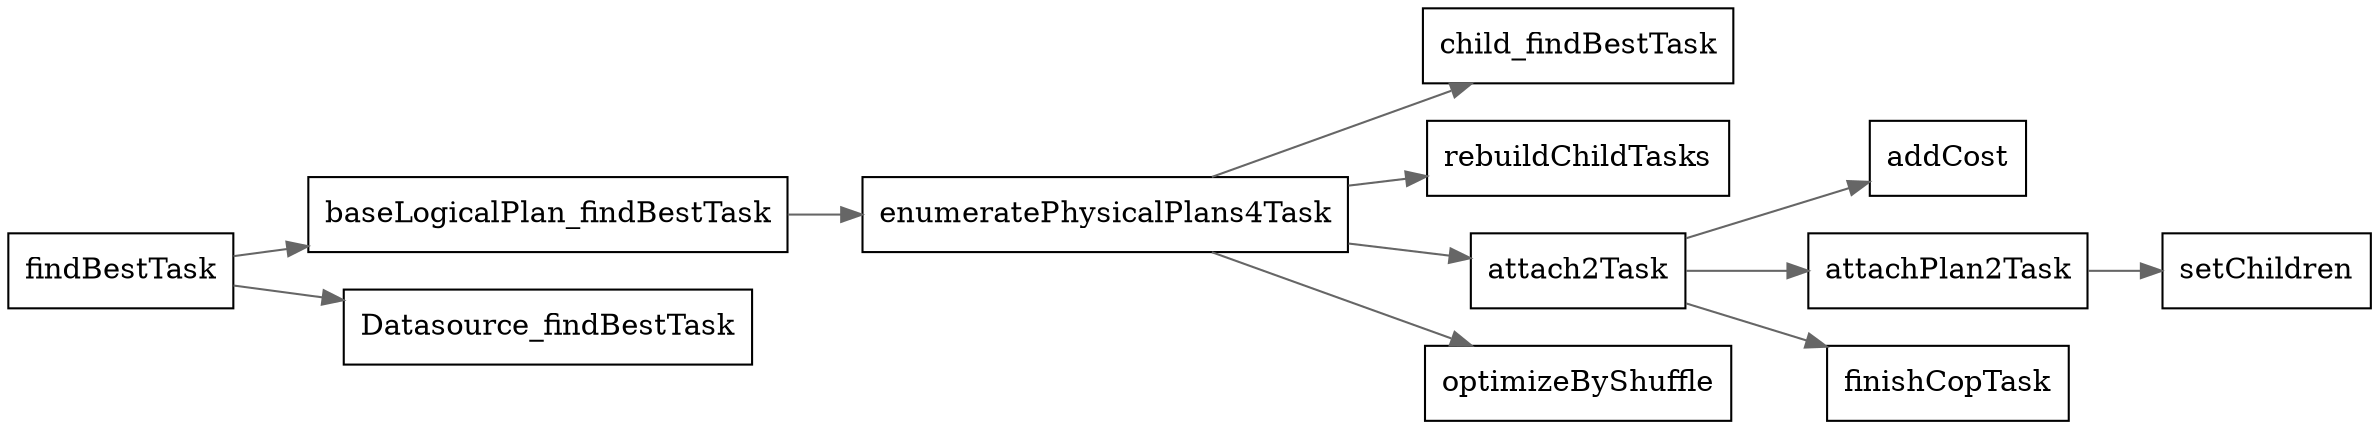 digraph findBestTask {
  node[shape=box];
  edge[color=gray40];
  newrank=true;
  rankdir=LR;

  baseLogicalPlan_findBestTask -> {
    enumeratePhysicalPlans4Task;
  }
  enumeratePhysicalPlans4Task -> {
    child_findBestTask;
    rebuildChildTasks;
    attach2Task;
    optimizeByShuffle;
  }
  attach2Task -> {
    addCost;
    attachPlan2Task;
    finishCopTask;
  }
  attachPlan2Task -> {
    setChildren;
  }
  findBestTask -> {
    baseLogicalPlan_findBestTask;
    Datasource_findBestTask;
  };
}
